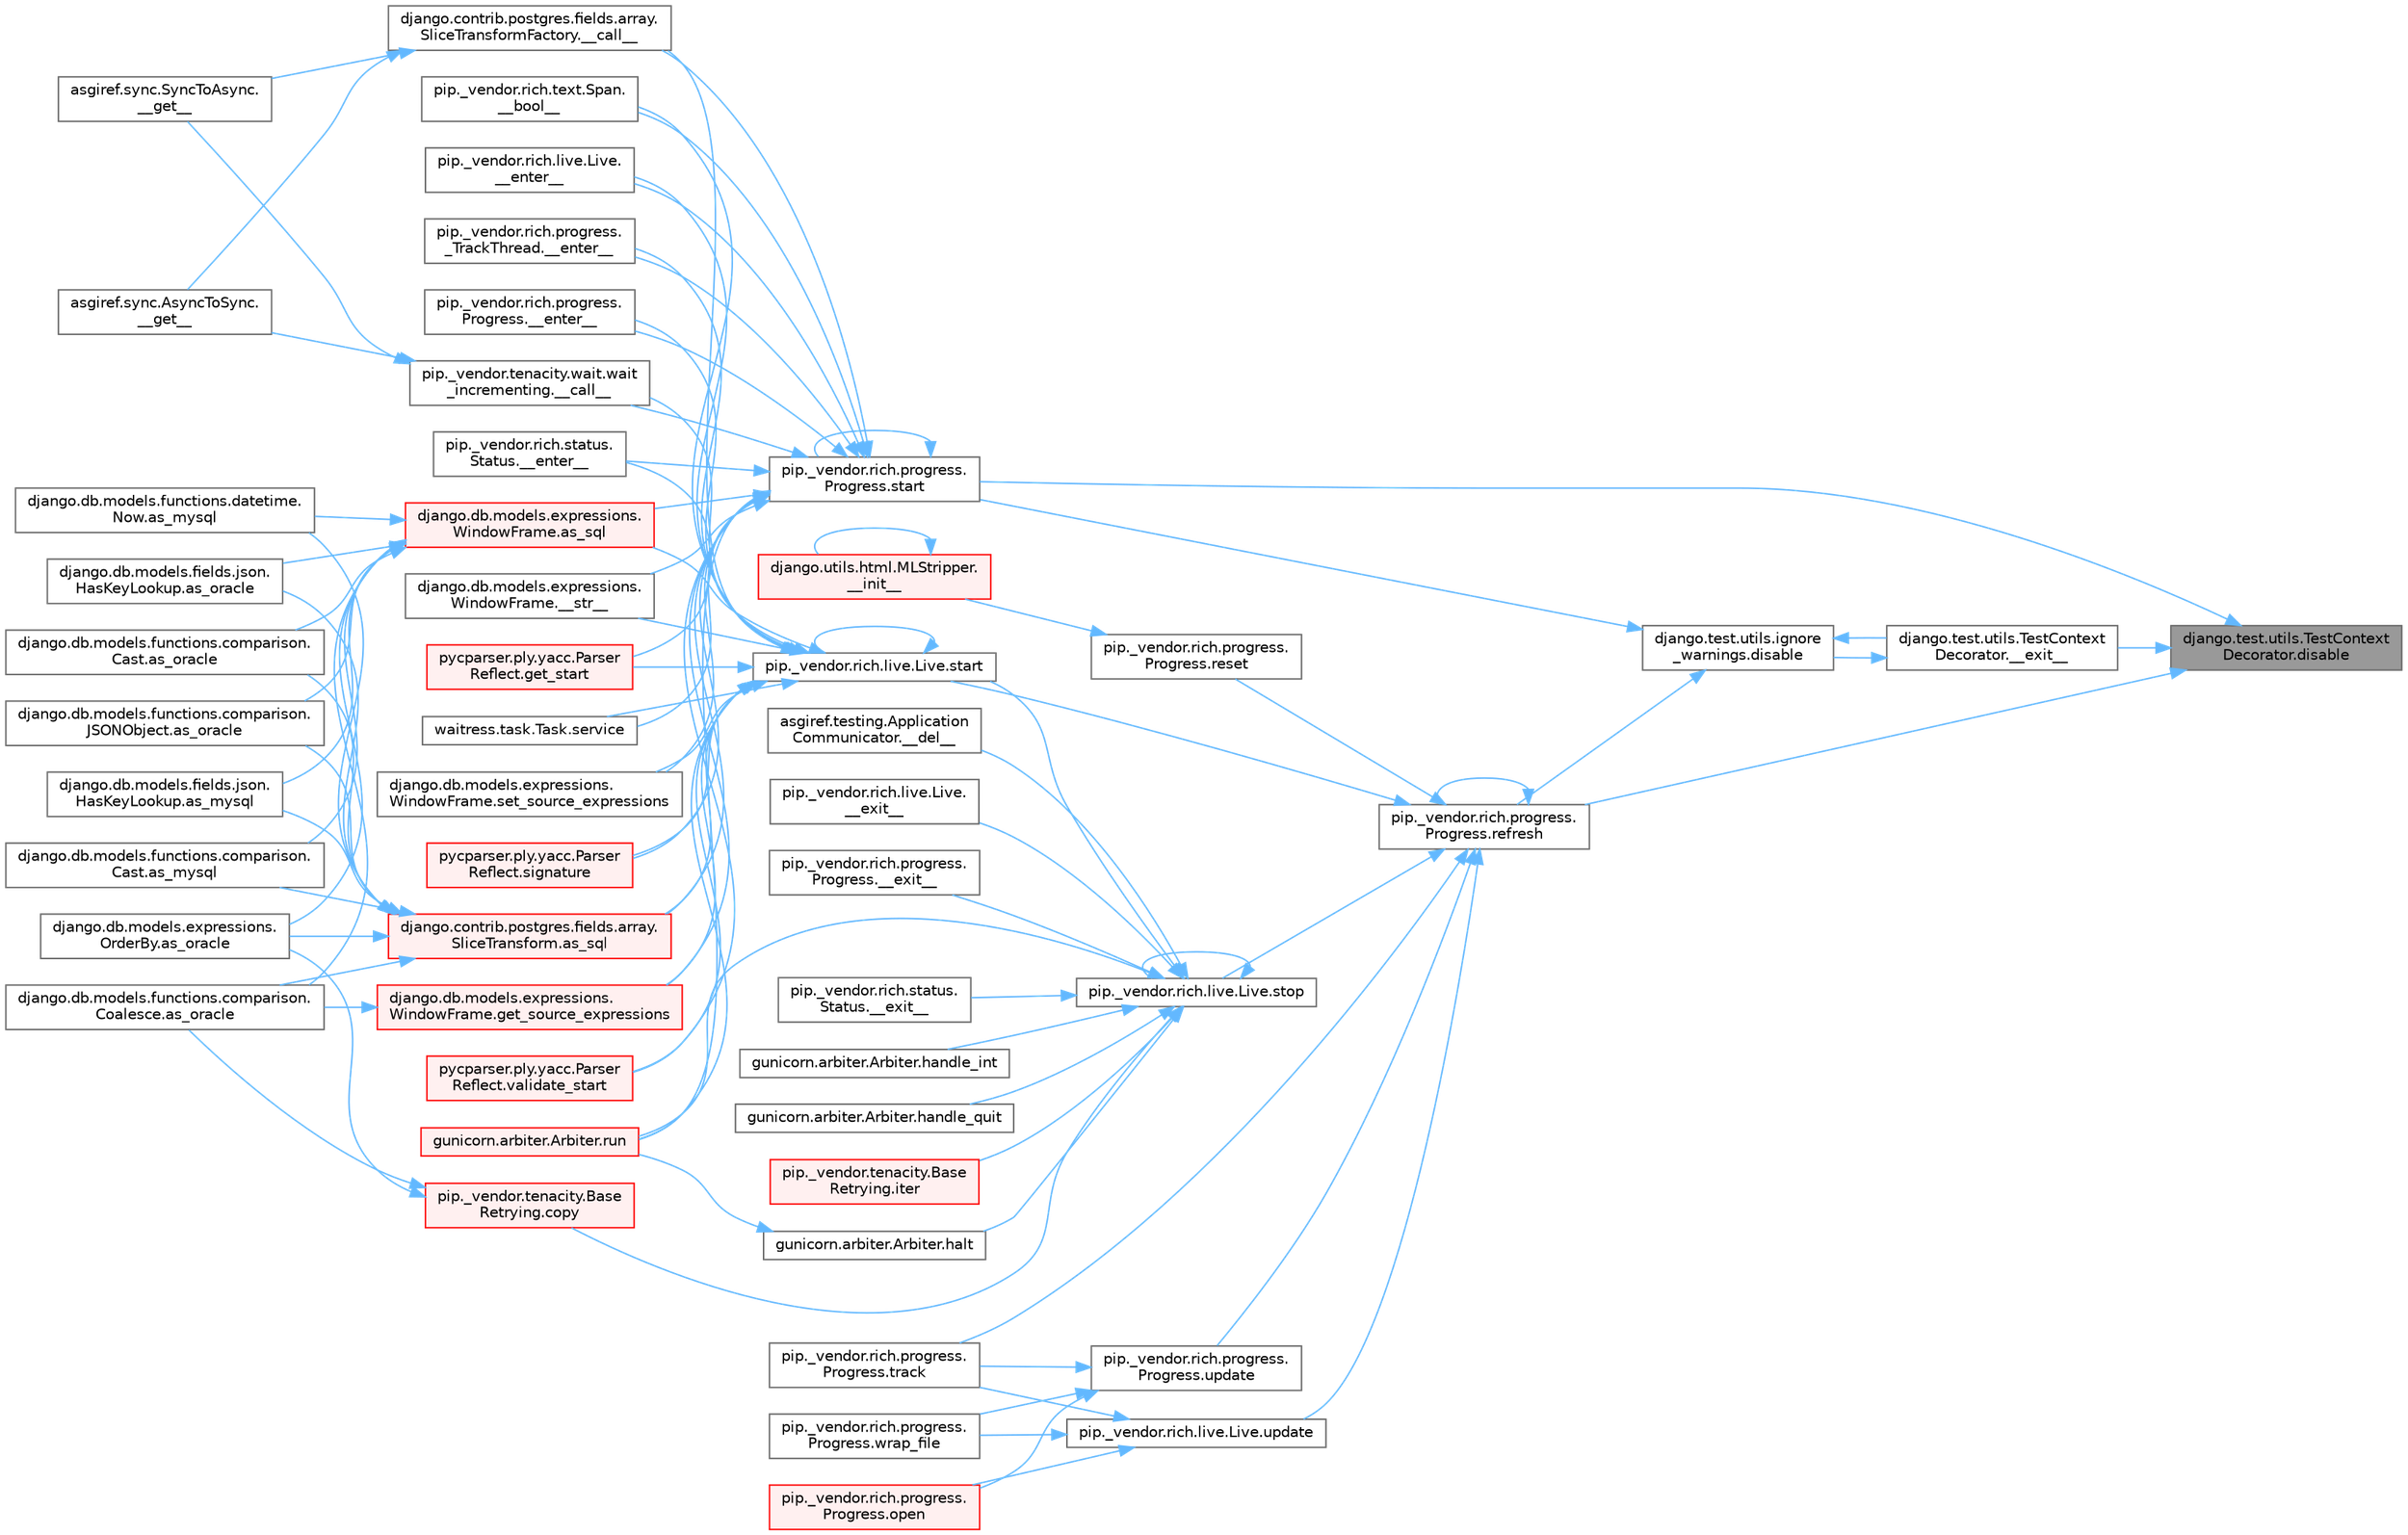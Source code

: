 digraph "django.test.utils.TestContextDecorator.disable"
{
 // LATEX_PDF_SIZE
  bgcolor="transparent";
  edge [fontname=Helvetica,fontsize=10,labelfontname=Helvetica,labelfontsize=10];
  node [fontname=Helvetica,fontsize=10,shape=box,height=0.2,width=0.4];
  rankdir="RL";
  Node1 [id="Node000001",label="django.test.utils.TestContext\lDecorator.disable",height=0.2,width=0.4,color="gray40", fillcolor="grey60", style="filled", fontcolor="black",tooltip=" "];
  Node1 -> Node2 [id="edge1_Node000001_Node000002",dir="back",color="steelblue1",style="solid",tooltip=" "];
  Node2 [id="Node000002",label="django.test.utils.TestContext\lDecorator.__exit__",height=0.2,width=0.4,color="grey40", fillcolor="white", style="filled",URL="$classdjango_1_1test_1_1utils_1_1_test_context_decorator.html#a8e3dbed618318d4b97eb5621ed5640f7",tooltip=" "];
  Node2 -> Node3 [id="edge2_Node000002_Node000003",dir="back",color="steelblue1",style="solid",tooltip=" "];
  Node3 [id="Node000003",label="django.test.utils.ignore\l_warnings.disable",height=0.2,width=0.4,color="grey40", fillcolor="white", style="filled",URL="$classdjango_1_1test_1_1utils_1_1ignore__warnings.html#af1e5bafbbda3277c2402f39db212ca5b",tooltip=" "];
  Node3 -> Node2 [id="edge3_Node000003_Node000002",dir="back",color="steelblue1",style="solid",tooltip=" "];
  Node3 -> Node4 [id="edge4_Node000003_Node000004",dir="back",color="steelblue1",style="solid",tooltip=" "];
  Node4 [id="Node000004",label="pip._vendor.rich.progress.\lProgress.refresh",height=0.2,width=0.4,color="grey40", fillcolor="white", style="filled",URL="$classpip_1_1__vendor_1_1rich_1_1progress_1_1_progress.html#a88dcdf9d00bbfe350b6c4b23b5670579",tooltip=" "];
  Node4 -> Node4 [id="edge5_Node000004_Node000004",dir="back",color="steelblue1",style="solid",tooltip=" "];
  Node4 -> Node5 [id="edge6_Node000004_Node000005",dir="back",color="steelblue1",style="solid",tooltip=" "];
  Node5 [id="Node000005",label="pip._vendor.rich.progress.\lProgress.reset",height=0.2,width=0.4,color="grey40", fillcolor="white", style="filled",URL="$classpip_1_1__vendor_1_1rich_1_1progress_1_1_progress.html#aafb5a51caee0151a490484577c2a9a9b",tooltip=" "];
  Node5 -> Node6 [id="edge7_Node000005_Node000006",dir="back",color="steelblue1",style="solid",tooltip=" "];
  Node6 [id="Node000006",label="django.utils.html.MLStripper.\l__init__",height=0.2,width=0.4,color="red", fillcolor="#FFF0F0", style="filled",URL="$classdjango_1_1utils_1_1html_1_1_m_l_stripper.html#a2cadf8795a912bed633ed31d662e43ff",tooltip=" "];
  Node6 -> Node6 [id="edge8_Node000006_Node000006",dir="back",color="steelblue1",style="solid",tooltip=" "];
  Node4 -> Node38 [id="edge9_Node000004_Node000038",dir="back",color="steelblue1",style="solid",tooltip=" "];
  Node38 [id="Node000038",label="pip._vendor.rich.live.Live.start",height=0.2,width=0.4,color="grey40", fillcolor="white", style="filled",URL="$classpip_1_1__vendor_1_1rich_1_1live_1_1_live.html#a7216ec35a1494a83ed749407ef4e0c40",tooltip=" "];
  Node38 -> Node39 [id="edge10_Node000038_Node000039",dir="back",color="steelblue1",style="solid",tooltip=" "];
  Node39 [id="Node000039",label="pip._vendor.rich.text.Span.\l__bool__",height=0.2,width=0.4,color="grey40", fillcolor="white", style="filled",URL="$classpip_1_1__vendor_1_1rich_1_1text_1_1_span.html#a46697beb32db6e5087af9c77058189fa",tooltip=" "];
  Node38 -> Node40 [id="edge11_Node000038_Node000040",dir="back",color="steelblue1",style="solid",tooltip=" "];
  Node40 [id="Node000040",label="django.contrib.postgres.fields.array.\lSliceTransformFactory.__call__",height=0.2,width=0.4,color="grey40", fillcolor="white", style="filled",URL="$classdjango_1_1contrib_1_1postgres_1_1fields_1_1array_1_1_slice_transform_factory.html#a60af1a96b18ed40dfdbacea43f36a5ab",tooltip=" "];
  Node40 -> Node41 [id="edge12_Node000040_Node000041",dir="back",color="steelblue1",style="solid",tooltip=" "];
  Node41 [id="Node000041",label="asgiref.sync.AsyncToSync.\l__get__",height=0.2,width=0.4,color="grey40", fillcolor="white", style="filled",URL="$classasgiref_1_1sync_1_1_async_to_sync.html#a23e9ef7a73da98dad9e3f4e65846969b",tooltip=" "];
  Node40 -> Node42 [id="edge13_Node000040_Node000042",dir="back",color="steelblue1",style="solid",tooltip=" "];
  Node42 [id="Node000042",label="asgiref.sync.SyncToAsync.\l__get__",height=0.2,width=0.4,color="grey40", fillcolor="white", style="filled",URL="$classasgiref_1_1sync_1_1_sync_to_async.html#aebdfbe3f01079a529fd2f39810597381",tooltip=" "];
  Node38 -> Node43 [id="edge14_Node000038_Node000043",dir="back",color="steelblue1",style="solid",tooltip=" "];
  Node43 [id="Node000043",label="pip._vendor.tenacity.wait.wait\l_incrementing.__call__",height=0.2,width=0.4,color="grey40", fillcolor="white", style="filled",URL="$classpip_1_1__vendor_1_1tenacity_1_1wait_1_1wait__incrementing.html#af47b0264325b86a85aa5cfd3b59a28cf",tooltip=" "];
  Node43 -> Node41 [id="edge15_Node000043_Node000041",dir="back",color="steelblue1",style="solid",tooltip=" "];
  Node43 -> Node42 [id="edge16_Node000043_Node000042",dir="back",color="steelblue1",style="solid",tooltip=" "];
  Node38 -> Node44 [id="edge17_Node000038_Node000044",dir="back",color="steelblue1",style="solid",tooltip=" "];
  Node44 [id="Node000044",label="pip._vendor.rich.live.Live.\l__enter__",height=0.2,width=0.4,color="grey40", fillcolor="white", style="filled",URL="$classpip_1_1__vendor_1_1rich_1_1live_1_1_live.html#aa3062fdcd3fb592a064dec1b64674ac5",tooltip=" "];
  Node38 -> Node45 [id="edge18_Node000038_Node000045",dir="back",color="steelblue1",style="solid",tooltip=" "];
  Node45 [id="Node000045",label="pip._vendor.rich.progress.\l_TrackThread.__enter__",height=0.2,width=0.4,color="grey40", fillcolor="white", style="filled",URL="$classpip_1_1__vendor_1_1rich_1_1progress_1_1___track_thread.html#a0b48116fd15e50c04c313a76be81e95d",tooltip=" "];
  Node38 -> Node46 [id="edge19_Node000038_Node000046",dir="back",color="steelblue1",style="solid",tooltip=" "];
  Node46 [id="Node000046",label="pip._vendor.rich.progress.\lProgress.__enter__",height=0.2,width=0.4,color="grey40", fillcolor="white", style="filled",URL="$classpip_1_1__vendor_1_1rich_1_1progress_1_1_progress.html#a4979cbd1c8ed672eeb7a49066392a186",tooltip=" "];
  Node38 -> Node47 [id="edge20_Node000038_Node000047",dir="back",color="steelblue1",style="solid",tooltip=" "];
  Node47 [id="Node000047",label="pip._vendor.rich.status.\lStatus.__enter__",height=0.2,width=0.4,color="grey40", fillcolor="white", style="filled",URL="$classpip_1_1__vendor_1_1rich_1_1status_1_1_status.html#a9c62ad173990d834893f5e97064f9ad7",tooltip=" "];
  Node38 -> Node48 [id="edge21_Node000038_Node000048",dir="back",color="steelblue1",style="solid",tooltip=" "];
  Node48 [id="Node000048",label="django.db.models.expressions.\lWindowFrame.__str__",height=0.2,width=0.4,color="grey40", fillcolor="white", style="filled",URL="$classdjango_1_1db_1_1models_1_1expressions_1_1_window_frame.html#a3e16a0d1fe7c8c0f0079d7ba8aefae7e",tooltip=" "];
  Node38 -> Node49 [id="edge22_Node000038_Node000049",dir="back",color="steelblue1",style="solid",tooltip=" "];
  Node49 [id="Node000049",label="django.contrib.postgres.fields.array.\lSliceTransform.as_sql",height=0.2,width=0.4,color="red", fillcolor="#FFF0F0", style="filled",URL="$classdjango_1_1contrib_1_1postgres_1_1fields_1_1array_1_1_slice_transform.html#adc5e91e1d2ce6e9bbee3be2837596d21",tooltip=" "];
  Node49 -> Node50 [id="edge23_Node000049_Node000050",dir="back",color="steelblue1",style="solid",tooltip=" "];
  Node50 [id="Node000050",label="django.db.models.fields.json.\lHasKeyLookup.as_mysql",height=0.2,width=0.4,color="grey40", fillcolor="white", style="filled",URL="$classdjango_1_1db_1_1models_1_1fields_1_1json_1_1_has_key_lookup.html#a10f67427287f2c0ea32513ca6f481e96",tooltip=" "];
  Node49 -> Node51 [id="edge24_Node000049_Node000051",dir="back",color="steelblue1",style="solid",tooltip=" "];
  Node51 [id="Node000051",label="django.db.models.functions.comparison.\lCast.as_mysql",height=0.2,width=0.4,color="grey40", fillcolor="white", style="filled",URL="$classdjango_1_1db_1_1models_1_1functions_1_1comparison_1_1_cast.html#a447737891e955909c6a381529a67a84e",tooltip=" "];
  Node49 -> Node52 [id="edge25_Node000049_Node000052",dir="back",color="steelblue1",style="solid",tooltip=" "];
  Node52 [id="Node000052",label="django.db.models.functions.datetime.\lNow.as_mysql",height=0.2,width=0.4,color="grey40", fillcolor="white", style="filled",URL="$classdjango_1_1db_1_1models_1_1functions_1_1datetime_1_1_now.html#a070a9334fb198086c0c4e96e9725d92b",tooltip=" "];
  Node49 -> Node53 [id="edge26_Node000049_Node000053",dir="back",color="steelblue1",style="solid",tooltip=" "];
  Node53 [id="Node000053",label="django.db.models.expressions.\lOrderBy.as_oracle",height=0.2,width=0.4,color="grey40", fillcolor="white", style="filled",URL="$classdjango_1_1db_1_1models_1_1expressions_1_1_order_by.html#af9b6ede9b0df85d6bcf54f983b3a8f6a",tooltip=" "];
  Node49 -> Node54 [id="edge27_Node000049_Node000054",dir="back",color="steelblue1",style="solid",tooltip=" "];
  Node54 [id="Node000054",label="django.db.models.fields.json.\lHasKeyLookup.as_oracle",height=0.2,width=0.4,color="grey40", fillcolor="white", style="filled",URL="$classdjango_1_1db_1_1models_1_1fields_1_1json_1_1_has_key_lookup.html#afbb88aa4fb23b3ec3acdc695c2f52398",tooltip=" "];
  Node49 -> Node55 [id="edge28_Node000049_Node000055",dir="back",color="steelblue1",style="solid",tooltip=" "];
  Node55 [id="Node000055",label="django.db.models.functions.comparison.\lCast.as_oracle",height=0.2,width=0.4,color="grey40", fillcolor="white", style="filled",URL="$classdjango_1_1db_1_1models_1_1functions_1_1comparison_1_1_cast.html#ad466cd7ca85dc257d9e2718f41a263ec",tooltip=" "];
  Node49 -> Node56 [id="edge29_Node000049_Node000056",dir="back",color="steelblue1",style="solid",tooltip=" "];
  Node56 [id="Node000056",label="django.db.models.functions.comparison.\lCoalesce.as_oracle",height=0.2,width=0.4,color="grey40", fillcolor="white", style="filled",URL="$classdjango_1_1db_1_1models_1_1functions_1_1comparison_1_1_coalesce.html#a1bbeea180ef3ef4d8ba5d51d33d6ef85",tooltip=" "];
  Node49 -> Node57 [id="edge30_Node000049_Node000057",dir="back",color="steelblue1",style="solid",tooltip=" "];
  Node57 [id="Node000057",label="django.db.models.functions.comparison.\lJSONObject.as_oracle",height=0.2,width=0.4,color="grey40", fillcolor="white", style="filled",URL="$classdjango_1_1db_1_1models_1_1functions_1_1comparison_1_1_j_s_o_n_object.html#a4b4fa1161d27b0a9bbbdd0370e9af364",tooltip=" "];
  Node38 -> Node78 [id="edge31_Node000038_Node000078",dir="back",color="steelblue1",style="solid",tooltip=" "];
  Node78 [id="Node000078",label="django.db.models.expressions.\lWindowFrame.as_sql",height=0.2,width=0.4,color="red", fillcolor="#FFF0F0", style="filled",URL="$classdjango_1_1db_1_1models_1_1expressions_1_1_window_frame.html#ade5c159a9bd4309d1d9232af3fd54807",tooltip=" "];
  Node78 -> Node50 [id="edge32_Node000078_Node000050",dir="back",color="steelblue1",style="solid",tooltip=" "];
  Node78 -> Node51 [id="edge33_Node000078_Node000051",dir="back",color="steelblue1",style="solid",tooltip=" "];
  Node78 -> Node52 [id="edge34_Node000078_Node000052",dir="back",color="steelblue1",style="solid",tooltip=" "];
  Node78 -> Node53 [id="edge35_Node000078_Node000053",dir="back",color="steelblue1",style="solid",tooltip=" "];
  Node78 -> Node54 [id="edge36_Node000078_Node000054",dir="back",color="steelblue1",style="solid",tooltip=" "];
  Node78 -> Node55 [id="edge37_Node000078_Node000055",dir="back",color="steelblue1",style="solid",tooltip=" "];
  Node78 -> Node56 [id="edge38_Node000078_Node000056",dir="back",color="steelblue1",style="solid",tooltip=" "];
  Node78 -> Node57 [id="edge39_Node000078_Node000057",dir="back",color="steelblue1",style="solid",tooltip=" "];
  Node38 -> Node79 [id="edge40_Node000038_Node000079",dir="back",color="steelblue1",style="solid",tooltip=" "];
  Node79 [id="Node000079",label="django.db.models.expressions.\lWindowFrame.get_source_expressions",height=0.2,width=0.4,color="red", fillcolor="#FFF0F0", style="filled",URL="$classdjango_1_1db_1_1models_1_1expressions_1_1_window_frame.html#a4b54c4c9b4c4a68308953d25703a2544",tooltip=" "];
  Node79 -> Node56 [id="edge41_Node000079_Node000056",dir="back",color="steelblue1",style="solid",tooltip=" "];
  Node38 -> Node1370 [id="edge42_Node000038_Node001370",dir="back",color="steelblue1",style="solid",tooltip=" "];
  Node1370 [id="Node001370",label="pycparser.ply.yacc.Parser\lReflect.get_start",height=0.2,width=0.4,color="red", fillcolor="#FFF0F0", style="filled",URL="$classpycparser_1_1ply_1_1yacc_1_1_parser_reflect.html#a47da581cfe4c452d4f2236ae2e32f8a7",tooltip=" "];
  Node38 -> Node1373 [id="edge43_Node000038_Node001373",dir="back",color="steelblue1",style="solid",tooltip=" "];
  Node1373 [id="Node001373",label="gunicorn.arbiter.Arbiter.run",height=0.2,width=0.4,color="red", fillcolor="#FFF0F0", style="filled",URL="$classgunicorn_1_1arbiter_1_1_arbiter.html#a690c034511f5f267e7da7478590701a9",tooltip=" "];
  Node38 -> Node475 [id="edge44_Node000038_Node000475",dir="back",color="steelblue1",style="solid",tooltip=" "];
  Node475 [id="Node000475",label="waitress.task.Task.service",height=0.2,width=0.4,color="grey40", fillcolor="white", style="filled",URL="$classwaitress_1_1task_1_1_task.html#acd61643ab6cfae697f619c48f46e40b6",tooltip=" "];
  Node38 -> Node1374 [id="edge45_Node000038_Node001374",dir="back",color="steelblue1",style="solid",tooltip=" "];
  Node1374 [id="Node001374",label="django.db.models.expressions.\lWindowFrame.set_source_expressions",height=0.2,width=0.4,color="grey40", fillcolor="white", style="filled",URL="$classdjango_1_1db_1_1models_1_1expressions_1_1_window_frame.html#a1fe665f627f1ec2396a68494d20be905",tooltip=" "];
  Node38 -> Node1375 [id="edge46_Node000038_Node001375",dir="back",color="steelblue1",style="solid",tooltip=" "];
  Node1375 [id="Node001375",label="pycparser.ply.yacc.Parser\lReflect.signature",height=0.2,width=0.4,color="red", fillcolor="#FFF0F0", style="filled",URL="$classpycparser_1_1ply_1_1yacc_1_1_parser_reflect.html#a525f61d23491eeae554ac65afedd0a5b",tooltip=" "];
  Node38 -> Node38 [id="edge47_Node000038_Node000038",dir="back",color="steelblue1",style="solid",tooltip=" "];
  Node38 -> Node1385 [id="edge48_Node000038_Node001385",dir="back",color="steelblue1",style="solid",tooltip=" "];
  Node1385 [id="Node001385",label="pycparser.ply.yacc.Parser\lReflect.validate_start",height=0.2,width=0.4,color="red", fillcolor="#FFF0F0", style="filled",URL="$classpycparser_1_1ply_1_1yacc_1_1_parser_reflect.html#a5f433e8fcd5e9bd8361b6be3458e8b7f",tooltip=" "];
  Node4 -> Node3176 [id="edge49_Node000004_Node003176",dir="back",color="steelblue1",style="solid",tooltip=" "];
  Node3176 [id="Node003176",label="pip._vendor.rich.live.Live.stop",height=0.2,width=0.4,color="grey40", fillcolor="white", style="filled",URL="$classpip_1_1__vendor_1_1rich_1_1live_1_1_live.html#a8b9a6fd11fa9b17db3cea3143e41fecc",tooltip=" "];
  Node3176 -> Node1720 [id="edge50_Node003176_Node001720",dir="back",color="steelblue1",style="solid",tooltip=" "];
  Node1720 [id="Node001720",label="asgiref.testing.Application\lCommunicator.__del__",height=0.2,width=0.4,color="grey40", fillcolor="white", style="filled",URL="$classasgiref_1_1testing_1_1_application_communicator.html#ad1e7504202fc0e77462288ef0d24f12d",tooltip=" "];
  Node3176 -> Node1721 [id="edge51_Node003176_Node001721",dir="back",color="steelblue1",style="solid",tooltip=" "];
  Node1721 [id="Node001721",label="pip._vendor.rich.live.Live.\l__exit__",height=0.2,width=0.4,color="grey40", fillcolor="white", style="filled",URL="$classpip_1_1__vendor_1_1rich_1_1live_1_1_live.html#ad2c0c523844059a1131851d7cab4fddb",tooltip=" "];
  Node3176 -> Node1722 [id="edge52_Node003176_Node001722",dir="back",color="steelblue1",style="solid",tooltip=" "];
  Node1722 [id="Node001722",label="pip._vendor.rich.progress.\lProgress.__exit__",height=0.2,width=0.4,color="grey40", fillcolor="white", style="filled",URL="$classpip_1_1__vendor_1_1rich_1_1progress_1_1_progress.html#a5f5ac8f61763352a757bf03480233094",tooltip=" "];
  Node3176 -> Node1723 [id="edge53_Node003176_Node001723",dir="back",color="steelblue1",style="solid",tooltip=" "];
  Node1723 [id="Node001723",label="pip._vendor.rich.status.\lStatus.__exit__",height=0.2,width=0.4,color="grey40", fillcolor="white", style="filled",URL="$classpip_1_1__vendor_1_1rich_1_1status_1_1_status.html#a460bb8d74c675078838735370c96324b",tooltip=" "];
  Node3176 -> Node1724 [id="edge54_Node003176_Node001724",dir="back",color="steelblue1",style="solid",tooltip=" "];
  Node1724 [id="Node001724",label="pip._vendor.tenacity.Base\lRetrying.copy",height=0.2,width=0.4,color="red", fillcolor="#FFF0F0", style="filled",URL="$classpip_1_1__vendor_1_1tenacity_1_1_base_retrying.html#a3b3c595a4448cf55ebb3d1f3660bea88",tooltip=" "];
  Node1724 -> Node53 [id="edge55_Node001724_Node000053",dir="back",color="steelblue1",style="solid",tooltip=" "];
  Node1724 -> Node56 [id="edge56_Node001724_Node000056",dir="back",color="steelblue1",style="solid",tooltip=" "];
  Node3176 -> Node1725 [id="edge57_Node003176_Node001725",dir="back",color="steelblue1",style="solid",tooltip=" "];
  Node1725 [id="Node001725",label="gunicorn.arbiter.Arbiter.halt",height=0.2,width=0.4,color="grey40", fillcolor="white", style="filled",URL="$classgunicorn_1_1arbiter_1_1_arbiter.html#a8c96a567bd668d560500593a6681b98c",tooltip=" "];
  Node1725 -> Node1373 [id="edge58_Node001725_Node001373",dir="back",color="steelblue1",style="solid",tooltip=" "];
  Node3176 -> Node1726 [id="edge59_Node003176_Node001726",dir="back",color="steelblue1",style="solid",tooltip=" "];
  Node1726 [id="Node001726",label="gunicorn.arbiter.Arbiter.handle_int",height=0.2,width=0.4,color="grey40", fillcolor="white", style="filled",URL="$classgunicorn_1_1arbiter_1_1_arbiter.html#af28faca7ba4e88bd592ff3fe9c8b672c",tooltip=" "];
  Node3176 -> Node1727 [id="edge60_Node003176_Node001727",dir="back",color="steelblue1",style="solid",tooltip=" "];
  Node1727 [id="Node001727",label="gunicorn.arbiter.Arbiter.handle_quit",height=0.2,width=0.4,color="grey40", fillcolor="white", style="filled",URL="$classgunicorn_1_1arbiter_1_1_arbiter.html#a6a84655bcb7e779c1f442986b1e854df",tooltip=" "];
  Node3176 -> Node1728 [id="edge61_Node003176_Node001728",dir="back",color="steelblue1",style="solid",tooltip=" "];
  Node1728 [id="Node001728",label="pip._vendor.tenacity.Base\lRetrying.iter",height=0.2,width=0.4,color="red", fillcolor="#FFF0F0", style="filled",URL="$classpip_1_1__vendor_1_1tenacity_1_1_base_retrying.html#a5606e1522961712b7e8693caf58a4d9c",tooltip=" "];
  Node3176 -> Node1373 [id="edge62_Node003176_Node001373",dir="back",color="steelblue1",style="solid",tooltip=" "];
  Node3176 -> Node38 [id="edge63_Node003176_Node000038",dir="back",color="steelblue1",style="solid",tooltip=" "];
  Node3176 -> Node3176 [id="edge64_Node003176_Node003176",dir="back",color="steelblue1",style="solid",tooltip=" "];
  Node4 -> Node721 [id="edge65_Node000004_Node000721",dir="back",color="steelblue1",style="solid",tooltip=" "];
  Node721 [id="Node000721",label="pip._vendor.rich.progress.\lProgress.track",height=0.2,width=0.4,color="grey40", fillcolor="white", style="filled",URL="$classpip_1_1__vendor_1_1rich_1_1progress_1_1_progress.html#aee9ea5592b98f74ebb5acb76bc499601",tooltip=" "];
  Node4 -> Node3177 [id="edge66_Node000004_Node003177",dir="back",color="steelblue1",style="solid",tooltip=" "];
  Node3177 [id="Node003177",label="pip._vendor.rich.live.Live.update",height=0.2,width=0.4,color="grey40", fillcolor="white", style="filled",URL="$classpip_1_1__vendor_1_1rich_1_1live_1_1_live.html#af9726cf9966a0250388c2b0138fb80cc",tooltip=" "];
  Node3177 -> Node162 [id="edge67_Node003177_Node000162",dir="back",color="steelblue1",style="solid",tooltip=" "];
  Node162 [id="Node000162",label="pip._vendor.rich.progress.\lProgress.open",height=0.2,width=0.4,color="red", fillcolor="#FFF0F0", style="filled",URL="$classpip_1_1__vendor_1_1rich_1_1progress_1_1_progress.html#a204bface9fc63d04e72844b751bcd8e3",tooltip=" "];
  Node3177 -> Node721 [id="edge68_Node003177_Node000721",dir="back",color="steelblue1",style="solid",tooltip=" "];
  Node3177 -> Node722 [id="edge69_Node003177_Node000722",dir="back",color="steelblue1",style="solid",tooltip=" "];
  Node722 [id="Node000722",label="pip._vendor.rich.progress.\lProgress.wrap_file",height=0.2,width=0.4,color="grey40", fillcolor="white", style="filled",URL="$classpip_1_1__vendor_1_1rich_1_1progress_1_1_progress.html#a53efbf901b66a0000b6d3fd0c53250be",tooltip=" "];
  Node4 -> Node3178 [id="edge70_Node000004_Node003178",dir="back",color="steelblue1",style="solid",tooltip=" "];
  Node3178 [id="Node003178",label="pip._vendor.rich.progress.\lProgress.update",height=0.2,width=0.4,color="grey40", fillcolor="white", style="filled",URL="$classpip_1_1__vendor_1_1rich_1_1progress_1_1_progress.html#a6fa62223b1262496c0ae743cd52e92e5",tooltip=" "];
  Node3178 -> Node162 [id="edge71_Node003178_Node000162",dir="back",color="steelblue1",style="solid",tooltip=" "];
  Node3178 -> Node721 [id="edge72_Node003178_Node000721",dir="back",color="steelblue1",style="solid",tooltip=" "];
  Node3178 -> Node722 [id="edge73_Node003178_Node000722",dir="back",color="steelblue1",style="solid",tooltip=" "];
  Node3 -> Node1369 [id="edge74_Node000003_Node001369",dir="back",color="steelblue1",style="solid",tooltip=" "];
  Node1369 [id="Node001369",label="pip._vendor.rich.progress.\lProgress.start",height=0.2,width=0.4,color="grey40", fillcolor="white", style="filled",URL="$classpip_1_1__vendor_1_1rich_1_1progress_1_1_progress.html#ad90c9b221cd715a310f6421a8fbe9f91",tooltip=" "];
  Node1369 -> Node39 [id="edge75_Node001369_Node000039",dir="back",color="steelblue1",style="solid",tooltip=" "];
  Node1369 -> Node40 [id="edge76_Node001369_Node000040",dir="back",color="steelblue1",style="solid",tooltip=" "];
  Node1369 -> Node43 [id="edge77_Node001369_Node000043",dir="back",color="steelblue1",style="solid",tooltip=" "];
  Node1369 -> Node44 [id="edge78_Node001369_Node000044",dir="back",color="steelblue1",style="solid",tooltip=" "];
  Node1369 -> Node45 [id="edge79_Node001369_Node000045",dir="back",color="steelblue1",style="solid",tooltip=" "];
  Node1369 -> Node46 [id="edge80_Node001369_Node000046",dir="back",color="steelblue1",style="solid",tooltip=" "];
  Node1369 -> Node47 [id="edge81_Node001369_Node000047",dir="back",color="steelblue1",style="solid",tooltip=" "];
  Node1369 -> Node48 [id="edge82_Node001369_Node000048",dir="back",color="steelblue1",style="solid",tooltip=" "];
  Node1369 -> Node49 [id="edge83_Node001369_Node000049",dir="back",color="steelblue1",style="solid",tooltip=" "];
  Node1369 -> Node78 [id="edge84_Node001369_Node000078",dir="back",color="steelblue1",style="solid",tooltip=" "];
  Node1369 -> Node79 [id="edge85_Node001369_Node000079",dir="back",color="steelblue1",style="solid",tooltip=" "];
  Node1369 -> Node1370 [id="edge86_Node001369_Node001370",dir="back",color="steelblue1",style="solid",tooltip=" "];
  Node1369 -> Node1373 [id="edge87_Node001369_Node001373",dir="back",color="steelblue1",style="solid",tooltip=" "];
  Node1369 -> Node475 [id="edge88_Node001369_Node000475",dir="back",color="steelblue1",style="solid",tooltip=" "];
  Node1369 -> Node1374 [id="edge89_Node001369_Node001374",dir="back",color="steelblue1",style="solid",tooltip=" "];
  Node1369 -> Node1375 [id="edge90_Node001369_Node001375",dir="back",color="steelblue1",style="solid",tooltip=" "];
  Node1369 -> Node1369 [id="edge91_Node001369_Node001369",dir="back",color="steelblue1",style="solid",tooltip=" "];
  Node1369 -> Node1385 [id="edge92_Node001369_Node001385",dir="back",color="steelblue1",style="solid",tooltip=" "];
  Node1 -> Node4 [id="edge93_Node000001_Node000004",dir="back",color="steelblue1",style="solid",tooltip=" "];
  Node1 -> Node1369 [id="edge94_Node000001_Node001369",dir="back",color="steelblue1",style="solid",tooltip=" "];
}
